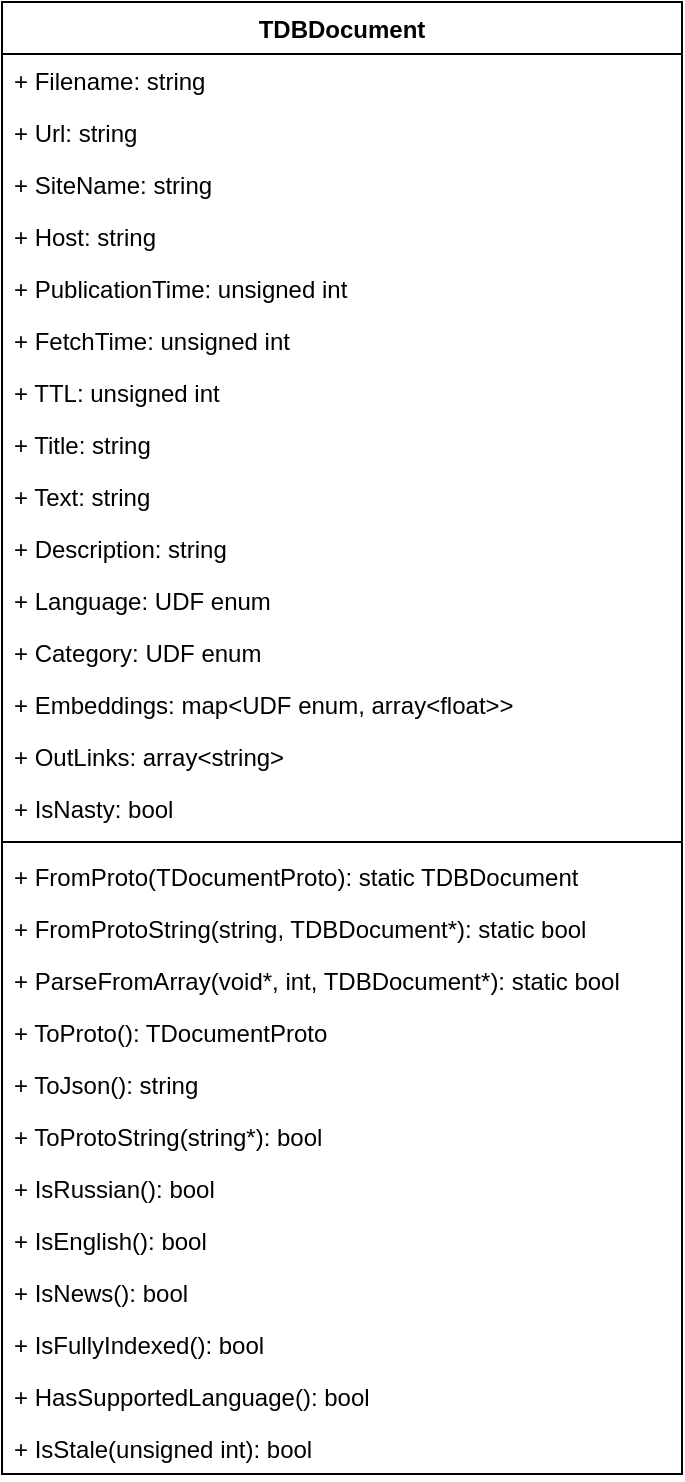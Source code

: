 <mxfile version="24.2.2" type="github">
  <diagram name="Page-1" id="KGTlJtwALPvYMDt99gBG">
    <mxGraphModel dx="691" dy="1033" grid="1" gridSize="10" guides="1" tooltips="1" connect="1" arrows="1" fold="1" page="1" pageScale="1" pageWidth="827" pageHeight="1169" math="0" shadow="0">
      <root>
        <mxCell id="0" />
        <mxCell id="1" parent="0" />
        <mxCell id="lZVu1wPRgvtsmsex7HmD-9" value="TDBDocument" style="swimlane;fontStyle=1;align=center;verticalAlign=top;childLayout=stackLayout;horizontal=1;startSize=26;horizontalStack=0;resizeParent=1;resizeParentMax=0;resizeLast=0;collapsible=1;marginBottom=0;whiteSpace=wrap;html=1;" vertex="1" parent="1">
          <mxGeometry x="120" y="290" width="340" height="736" as="geometry" />
        </mxCell>
        <mxCell id="lZVu1wPRgvtsmsex7HmD-13" value="+ Filename: string" style="text;strokeColor=none;fillColor=none;align=left;verticalAlign=top;spacingLeft=4;spacingRight=4;overflow=hidden;rotatable=0;points=[[0,0.5],[1,0.5]];portConstraint=eastwest;whiteSpace=wrap;html=1;" vertex="1" parent="lZVu1wPRgvtsmsex7HmD-9">
          <mxGeometry y="26" width="340" height="26" as="geometry" />
        </mxCell>
        <mxCell id="lZVu1wPRgvtsmsex7HmD-14" value="+ Url: string" style="text;strokeColor=none;fillColor=none;align=left;verticalAlign=top;spacingLeft=4;spacingRight=4;overflow=hidden;rotatable=0;points=[[0,0.5],[1,0.5]];portConstraint=eastwest;whiteSpace=wrap;html=1;" vertex="1" parent="lZVu1wPRgvtsmsex7HmD-9">
          <mxGeometry y="52" width="340" height="26" as="geometry" />
        </mxCell>
        <mxCell id="lZVu1wPRgvtsmsex7HmD-15" value="+ SiteName: string" style="text;strokeColor=none;fillColor=none;align=left;verticalAlign=top;spacingLeft=4;spacingRight=4;overflow=hidden;rotatable=0;points=[[0,0.5],[1,0.5]];portConstraint=eastwest;whiteSpace=wrap;html=1;" vertex="1" parent="lZVu1wPRgvtsmsex7HmD-9">
          <mxGeometry y="78" width="340" height="26" as="geometry" />
        </mxCell>
        <mxCell id="lZVu1wPRgvtsmsex7HmD-17" value="+ Host: string" style="text;strokeColor=none;fillColor=none;align=left;verticalAlign=top;spacingLeft=4;spacingRight=4;overflow=hidden;rotatable=0;points=[[0,0.5],[1,0.5]];portConstraint=eastwest;whiteSpace=wrap;html=1;" vertex="1" parent="lZVu1wPRgvtsmsex7HmD-9">
          <mxGeometry y="104" width="340" height="26" as="geometry" />
        </mxCell>
        <mxCell id="lZVu1wPRgvtsmsex7HmD-18" value="+ PublicationTime: unsigned int" style="text;strokeColor=none;fillColor=none;align=left;verticalAlign=top;spacingLeft=4;spacingRight=4;overflow=hidden;rotatable=0;points=[[0,0.5],[1,0.5]];portConstraint=eastwest;whiteSpace=wrap;html=1;" vertex="1" parent="lZVu1wPRgvtsmsex7HmD-9">
          <mxGeometry y="130" width="340" height="26" as="geometry" />
        </mxCell>
        <mxCell id="lZVu1wPRgvtsmsex7HmD-19" value="+ FetchTime: unsigned int" style="text;strokeColor=none;fillColor=none;align=left;verticalAlign=top;spacingLeft=4;spacingRight=4;overflow=hidden;rotatable=0;points=[[0,0.5],[1,0.5]];portConstraint=eastwest;whiteSpace=wrap;html=1;" vertex="1" parent="lZVu1wPRgvtsmsex7HmD-9">
          <mxGeometry y="156" width="340" height="26" as="geometry" />
        </mxCell>
        <mxCell id="lZVu1wPRgvtsmsex7HmD-20" value="+ TTL: unsigned int" style="text;strokeColor=none;fillColor=none;align=left;verticalAlign=top;spacingLeft=4;spacingRight=4;overflow=hidden;rotatable=0;points=[[0,0.5],[1,0.5]];portConstraint=eastwest;whiteSpace=wrap;html=1;" vertex="1" parent="lZVu1wPRgvtsmsex7HmD-9">
          <mxGeometry y="182" width="340" height="26" as="geometry" />
        </mxCell>
        <mxCell id="lZVu1wPRgvtsmsex7HmD-21" value="+ Title: string" style="text;strokeColor=none;fillColor=none;align=left;verticalAlign=top;spacingLeft=4;spacingRight=4;overflow=hidden;rotatable=0;points=[[0,0.5],[1,0.5]];portConstraint=eastwest;whiteSpace=wrap;html=1;" vertex="1" parent="lZVu1wPRgvtsmsex7HmD-9">
          <mxGeometry y="208" width="340" height="26" as="geometry" />
        </mxCell>
        <mxCell id="lZVu1wPRgvtsmsex7HmD-22" value="+ Text: string" style="text;strokeColor=none;fillColor=none;align=left;verticalAlign=top;spacingLeft=4;spacingRight=4;overflow=hidden;rotatable=0;points=[[0,0.5],[1,0.5]];portConstraint=eastwest;whiteSpace=wrap;html=1;" vertex="1" parent="lZVu1wPRgvtsmsex7HmD-9">
          <mxGeometry y="234" width="340" height="26" as="geometry" />
        </mxCell>
        <mxCell id="lZVu1wPRgvtsmsex7HmD-23" value="+ Description: string" style="text;strokeColor=none;fillColor=none;align=left;verticalAlign=top;spacingLeft=4;spacingRight=4;overflow=hidden;rotatable=0;points=[[0,0.5],[1,0.5]];portConstraint=eastwest;whiteSpace=wrap;html=1;" vertex="1" parent="lZVu1wPRgvtsmsex7HmD-9">
          <mxGeometry y="260" width="340" height="26" as="geometry" />
        </mxCell>
        <mxCell id="lZVu1wPRgvtsmsex7HmD-24" value="+ Language: UDF enum" style="text;strokeColor=none;fillColor=none;align=left;verticalAlign=top;spacingLeft=4;spacingRight=4;overflow=hidden;rotatable=0;points=[[0,0.5],[1,0.5]];portConstraint=eastwest;whiteSpace=wrap;html=1;" vertex="1" parent="lZVu1wPRgvtsmsex7HmD-9">
          <mxGeometry y="286" width="340" height="26" as="geometry" />
        </mxCell>
        <mxCell id="lZVu1wPRgvtsmsex7HmD-25" value="+ Category: UDF enum" style="text;strokeColor=none;fillColor=none;align=left;verticalAlign=top;spacingLeft=4;spacingRight=4;overflow=hidden;rotatable=0;points=[[0,0.5],[1,0.5]];portConstraint=eastwest;whiteSpace=wrap;html=1;" vertex="1" parent="lZVu1wPRgvtsmsex7HmD-9">
          <mxGeometry y="312" width="340" height="26" as="geometry" />
        </mxCell>
        <mxCell id="lZVu1wPRgvtsmsex7HmD-26" value="+ Embeddings: map&amp;lt;UDF enum, array&amp;lt;float&amp;gt;&amp;gt;" style="text;strokeColor=none;fillColor=none;align=left;verticalAlign=top;spacingLeft=4;spacingRight=4;overflow=hidden;rotatable=0;points=[[0,0.5],[1,0.5]];portConstraint=eastwest;whiteSpace=wrap;html=1;" vertex="1" parent="lZVu1wPRgvtsmsex7HmD-9">
          <mxGeometry y="338" width="340" height="26" as="geometry" />
        </mxCell>
        <mxCell id="lZVu1wPRgvtsmsex7HmD-27" value="+ OutLinks: array&amp;lt;string&amp;gt;" style="text;strokeColor=none;fillColor=none;align=left;verticalAlign=top;spacingLeft=4;spacingRight=4;overflow=hidden;rotatable=0;points=[[0,0.5],[1,0.5]];portConstraint=eastwest;whiteSpace=wrap;html=1;" vertex="1" parent="lZVu1wPRgvtsmsex7HmD-9">
          <mxGeometry y="364" width="340" height="26" as="geometry" />
        </mxCell>
        <mxCell id="lZVu1wPRgvtsmsex7HmD-28" value="+ IsNasty: bool" style="text;strokeColor=none;fillColor=none;align=left;verticalAlign=top;spacingLeft=4;spacingRight=4;overflow=hidden;rotatable=0;points=[[0,0.5],[1,0.5]];portConstraint=eastwest;whiteSpace=wrap;html=1;" vertex="1" parent="lZVu1wPRgvtsmsex7HmD-9">
          <mxGeometry y="390" width="340" height="26" as="geometry" />
        </mxCell>
        <mxCell id="lZVu1wPRgvtsmsex7HmD-11" value="" style="line;strokeWidth=1;fillColor=none;align=left;verticalAlign=middle;spacingTop=-1;spacingLeft=3;spacingRight=3;rotatable=0;labelPosition=right;points=[];portConstraint=eastwest;strokeColor=inherit;" vertex="1" parent="lZVu1wPRgvtsmsex7HmD-9">
          <mxGeometry y="416" width="340" height="8" as="geometry" />
        </mxCell>
        <mxCell id="lZVu1wPRgvtsmsex7HmD-12" value="+ FromProto(TDocumentProto): static TDBDocument" style="text;strokeColor=none;fillColor=none;align=left;verticalAlign=top;spacingLeft=4;spacingRight=4;overflow=hidden;rotatable=0;points=[[0,0.5],[1,0.5]];portConstraint=eastwest;whiteSpace=wrap;html=1;" vertex="1" parent="lZVu1wPRgvtsmsex7HmD-9">
          <mxGeometry y="424" width="340" height="26" as="geometry" />
        </mxCell>
        <mxCell id="lZVu1wPRgvtsmsex7HmD-29" value="+ FromProtoString(string, TDBDocument*): static bool" style="text;strokeColor=none;fillColor=none;align=left;verticalAlign=top;spacingLeft=4;spacingRight=4;overflow=hidden;rotatable=0;points=[[0,0.5],[1,0.5]];portConstraint=eastwest;whiteSpace=wrap;html=1;" vertex="1" parent="lZVu1wPRgvtsmsex7HmD-9">
          <mxGeometry y="450" width="340" height="26" as="geometry" />
        </mxCell>
        <mxCell id="lZVu1wPRgvtsmsex7HmD-30" value="+ ParseFromArray(void*, int, TDBDocument*): static bool" style="text;strokeColor=none;fillColor=none;align=left;verticalAlign=top;spacingLeft=4;spacingRight=4;overflow=hidden;rotatable=0;points=[[0,0.5],[1,0.5]];portConstraint=eastwest;whiteSpace=wrap;html=1;" vertex="1" parent="lZVu1wPRgvtsmsex7HmD-9">
          <mxGeometry y="476" width="340" height="26" as="geometry" />
        </mxCell>
        <mxCell id="lZVu1wPRgvtsmsex7HmD-31" value="+ ToProto(): TDocumentProto" style="text;strokeColor=none;fillColor=none;align=left;verticalAlign=top;spacingLeft=4;spacingRight=4;overflow=hidden;rotatable=0;points=[[0,0.5],[1,0.5]];portConstraint=eastwest;whiteSpace=wrap;html=1;" vertex="1" parent="lZVu1wPRgvtsmsex7HmD-9">
          <mxGeometry y="502" width="340" height="26" as="geometry" />
        </mxCell>
        <mxCell id="lZVu1wPRgvtsmsex7HmD-32" value="+ ToJson(): string" style="text;strokeColor=none;fillColor=none;align=left;verticalAlign=top;spacingLeft=4;spacingRight=4;overflow=hidden;rotatable=0;points=[[0,0.5],[1,0.5]];portConstraint=eastwest;whiteSpace=wrap;html=1;" vertex="1" parent="lZVu1wPRgvtsmsex7HmD-9">
          <mxGeometry y="528" width="340" height="26" as="geometry" />
        </mxCell>
        <mxCell id="lZVu1wPRgvtsmsex7HmD-33" value="+ ToProtoString(string*): bool" style="text;strokeColor=none;fillColor=none;align=left;verticalAlign=top;spacingLeft=4;spacingRight=4;overflow=hidden;rotatable=0;points=[[0,0.5],[1,0.5]];portConstraint=eastwest;whiteSpace=wrap;html=1;" vertex="1" parent="lZVu1wPRgvtsmsex7HmD-9">
          <mxGeometry y="554" width="340" height="26" as="geometry" />
        </mxCell>
        <mxCell id="lZVu1wPRgvtsmsex7HmD-34" value="+ IsRussian(): bool" style="text;strokeColor=none;fillColor=none;align=left;verticalAlign=top;spacingLeft=4;spacingRight=4;overflow=hidden;rotatable=0;points=[[0,0.5],[1,0.5]];portConstraint=eastwest;whiteSpace=wrap;html=1;" vertex="1" parent="lZVu1wPRgvtsmsex7HmD-9">
          <mxGeometry y="580" width="340" height="26" as="geometry" />
        </mxCell>
        <mxCell id="lZVu1wPRgvtsmsex7HmD-35" value="+ IsEnglish(): bool" style="text;strokeColor=none;fillColor=none;align=left;verticalAlign=top;spacingLeft=4;spacingRight=4;overflow=hidden;rotatable=0;points=[[0,0.5],[1,0.5]];portConstraint=eastwest;whiteSpace=wrap;html=1;" vertex="1" parent="lZVu1wPRgvtsmsex7HmD-9">
          <mxGeometry y="606" width="340" height="26" as="geometry" />
        </mxCell>
        <mxCell id="lZVu1wPRgvtsmsex7HmD-36" value="+ IsNews(): bool" style="text;strokeColor=none;fillColor=none;align=left;verticalAlign=top;spacingLeft=4;spacingRight=4;overflow=hidden;rotatable=0;points=[[0,0.5],[1,0.5]];portConstraint=eastwest;whiteSpace=wrap;html=1;" vertex="1" parent="lZVu1wPRgvtsmsex7HmD-9">
          <mxGeometry y="632" width="340" height="26" as="geometry" />
        </mxCell>
        <mxCell id="lZVu1wPRgvtsmsex7HmD-37" value="+ IsFullyIndexed(): bool" style="text;strokeColor=none;fillColor=none;align=left;verticalAlign=top;spacingLeft=4;spacingRight=4;overflow=hidden;rotatable=0;points=[[0,0.5],[1,0.5]];portConstraint=eastwest;whiteSpace=wrap;html=1;" vertex="1" parent="lZVu1wPRgvtsmsex7HmD-9">
          <mxGeometry y="658" width="340" height="26" as="geometry" />
        </mxCell>
        <mxCell id="lZVu1wPRgvtsmsex7HmD-38" value="+ HasSupportedLanguage(): bool" style="text;strokeColor=none;fillColor=none;align=left;verticalAlign=top;spacingLeft=4;spacingRight=4;overflow=hidden;rotatable=0;points=[[0,0.5],[1,0.5]];portConstraint=eastwest;whiteSpace=wrap;html=1;" vertex="1" parent="lZVu1wPRgvtsmsex7HmD-9">
          <mxGeometry y="684" width="340" height="26" as="geometry" />
        </mxCell>
        <mxCell id="lZVu1wPRgvtsmsex7HmD-39" value="+ IsStale(unsigned int): bool" style="text;strokeColor=none;fillColor=none;align=left;verticalAlign=top;spacingLeft=4;spacingRight=4;overflow=hidden;rotatable=0;points=[[0,0.5],[1,0.5]];portConstraint=eastwest;whiteSpace=wrap;html=1;" vertex="1" parent="lZVu1wPRgvtsmsex7HmD-9">
          <mxGeometry y="710" width="340" height="26" as="geometry" />
        </mxCell>
      </root>
    </mxGraphModel>
  </diagram>
</mxfile>

